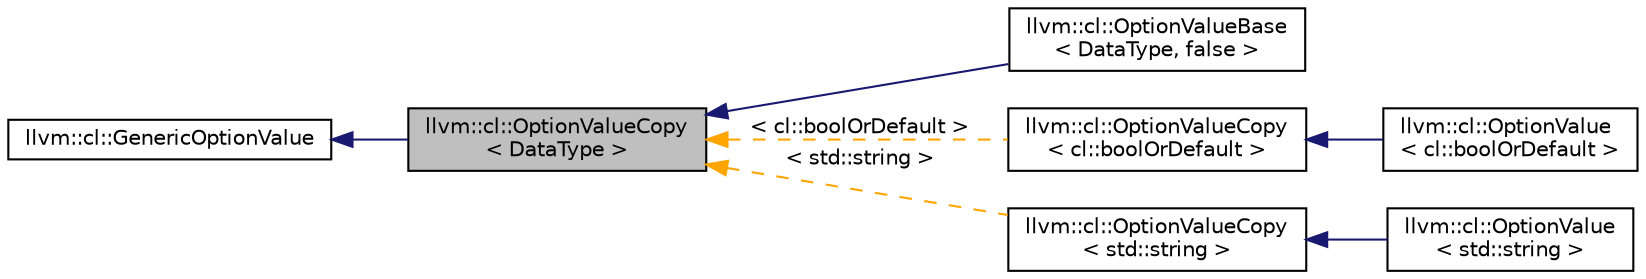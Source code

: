 digraph "llvm::cl::OptionValueCopy&lt; DataType &gt;"
{
 // LATEX_PDF_SIZE
  bgcolor="transparent";
  edge [fontname="Helvetica",fontsize="10",labelfontname="Helvetica",labelfontsize="10"];
  node [fontname="Helvetica",fontsize="10",shape="box"];
  rankdir="LR";
  Node1 [label="llvm::cl::OptionValueCopy\l\< DataType \>",height=0.2,width=0.4,color="black", fillcolor="grey75", style="filled", fontcolor="black",tooltip=" "];
  Node2 -> Node1 [dir="back",color="midnightblue",fontsize="10",style="solid",fontname="Helvetica"];
  Node2 [label="llvm::cl::GenericOptionValue",height=0.2,width=0.4,color="black",URL="$structllvm_1_1cl_1_1GenericOptionValue.html",tooltip=" "];
  Node1 -> Node3 [dir="back",color="midnightblue",fontsize="10",style="solid",fontname="Helvetica"];
  Node3 [label="llvm::cl::OptionValueBase\l\< DataType, false \>",height=0.2,width=0.4,color="black",URL="$structllvm_1_1cl_1_1OptionValueBase_3_01DataType_00_01false_01_4.html",tooltip=" "];
  Node1 -> Node4 [dir="back",color="orange",fontsize="10",style="dashed",label=" \< cl::boolOrDefault \>" ,fontname="Helvetica"];
  Node4 [label="llvm::cl::OptionValueCopy\l\< cl::boolOrDefault \>",height=0.2,width=0.4,color="black",URL="$classllvm_1_1cl_1_1OptionValueCopy.html",tooltip=" "];
  Node4 -> Node5 [dir="back",color="midnightblue",fontsize="10",style="solid",fontname="Helvetica"];
  Node5 [label="llvm::cl::OptionValue\l\< cl::boolOrDefault \>",height=0.2,width=0.4,color="black",URL="$structllvm_1_1cl_1_1OptionValue_3_01cl_1_1boolOrDefault_01_4.html",tooltip=" "];
  Node1 -> Node6 [dir="back",color="orange",fontsize="10",style="dashed",label=" \< std::string \>" ,fontname="Helvetica"];
  Node6 [label="llvm::cl::OptionValueCopy\l\< std::string \>",height=0.2,width=0.4,color="black",URL="$classllvm_1_1cl_1_1OptionValueCopy.html",tooltip=" "];
  Node6 -> Node7 [dir="back",color="midnightblue",fontsize="10",style="solid",fontname="Helvetica"];
  Node7 [label="llvm::cl::OptionValue\l\< std::string \>",height=0.2,width=0.4,color="black",URL="$structllvm_1_1cl_1_1OptionValue_3_01std_1_1string_01_4.html",tooltip=" "];
}
